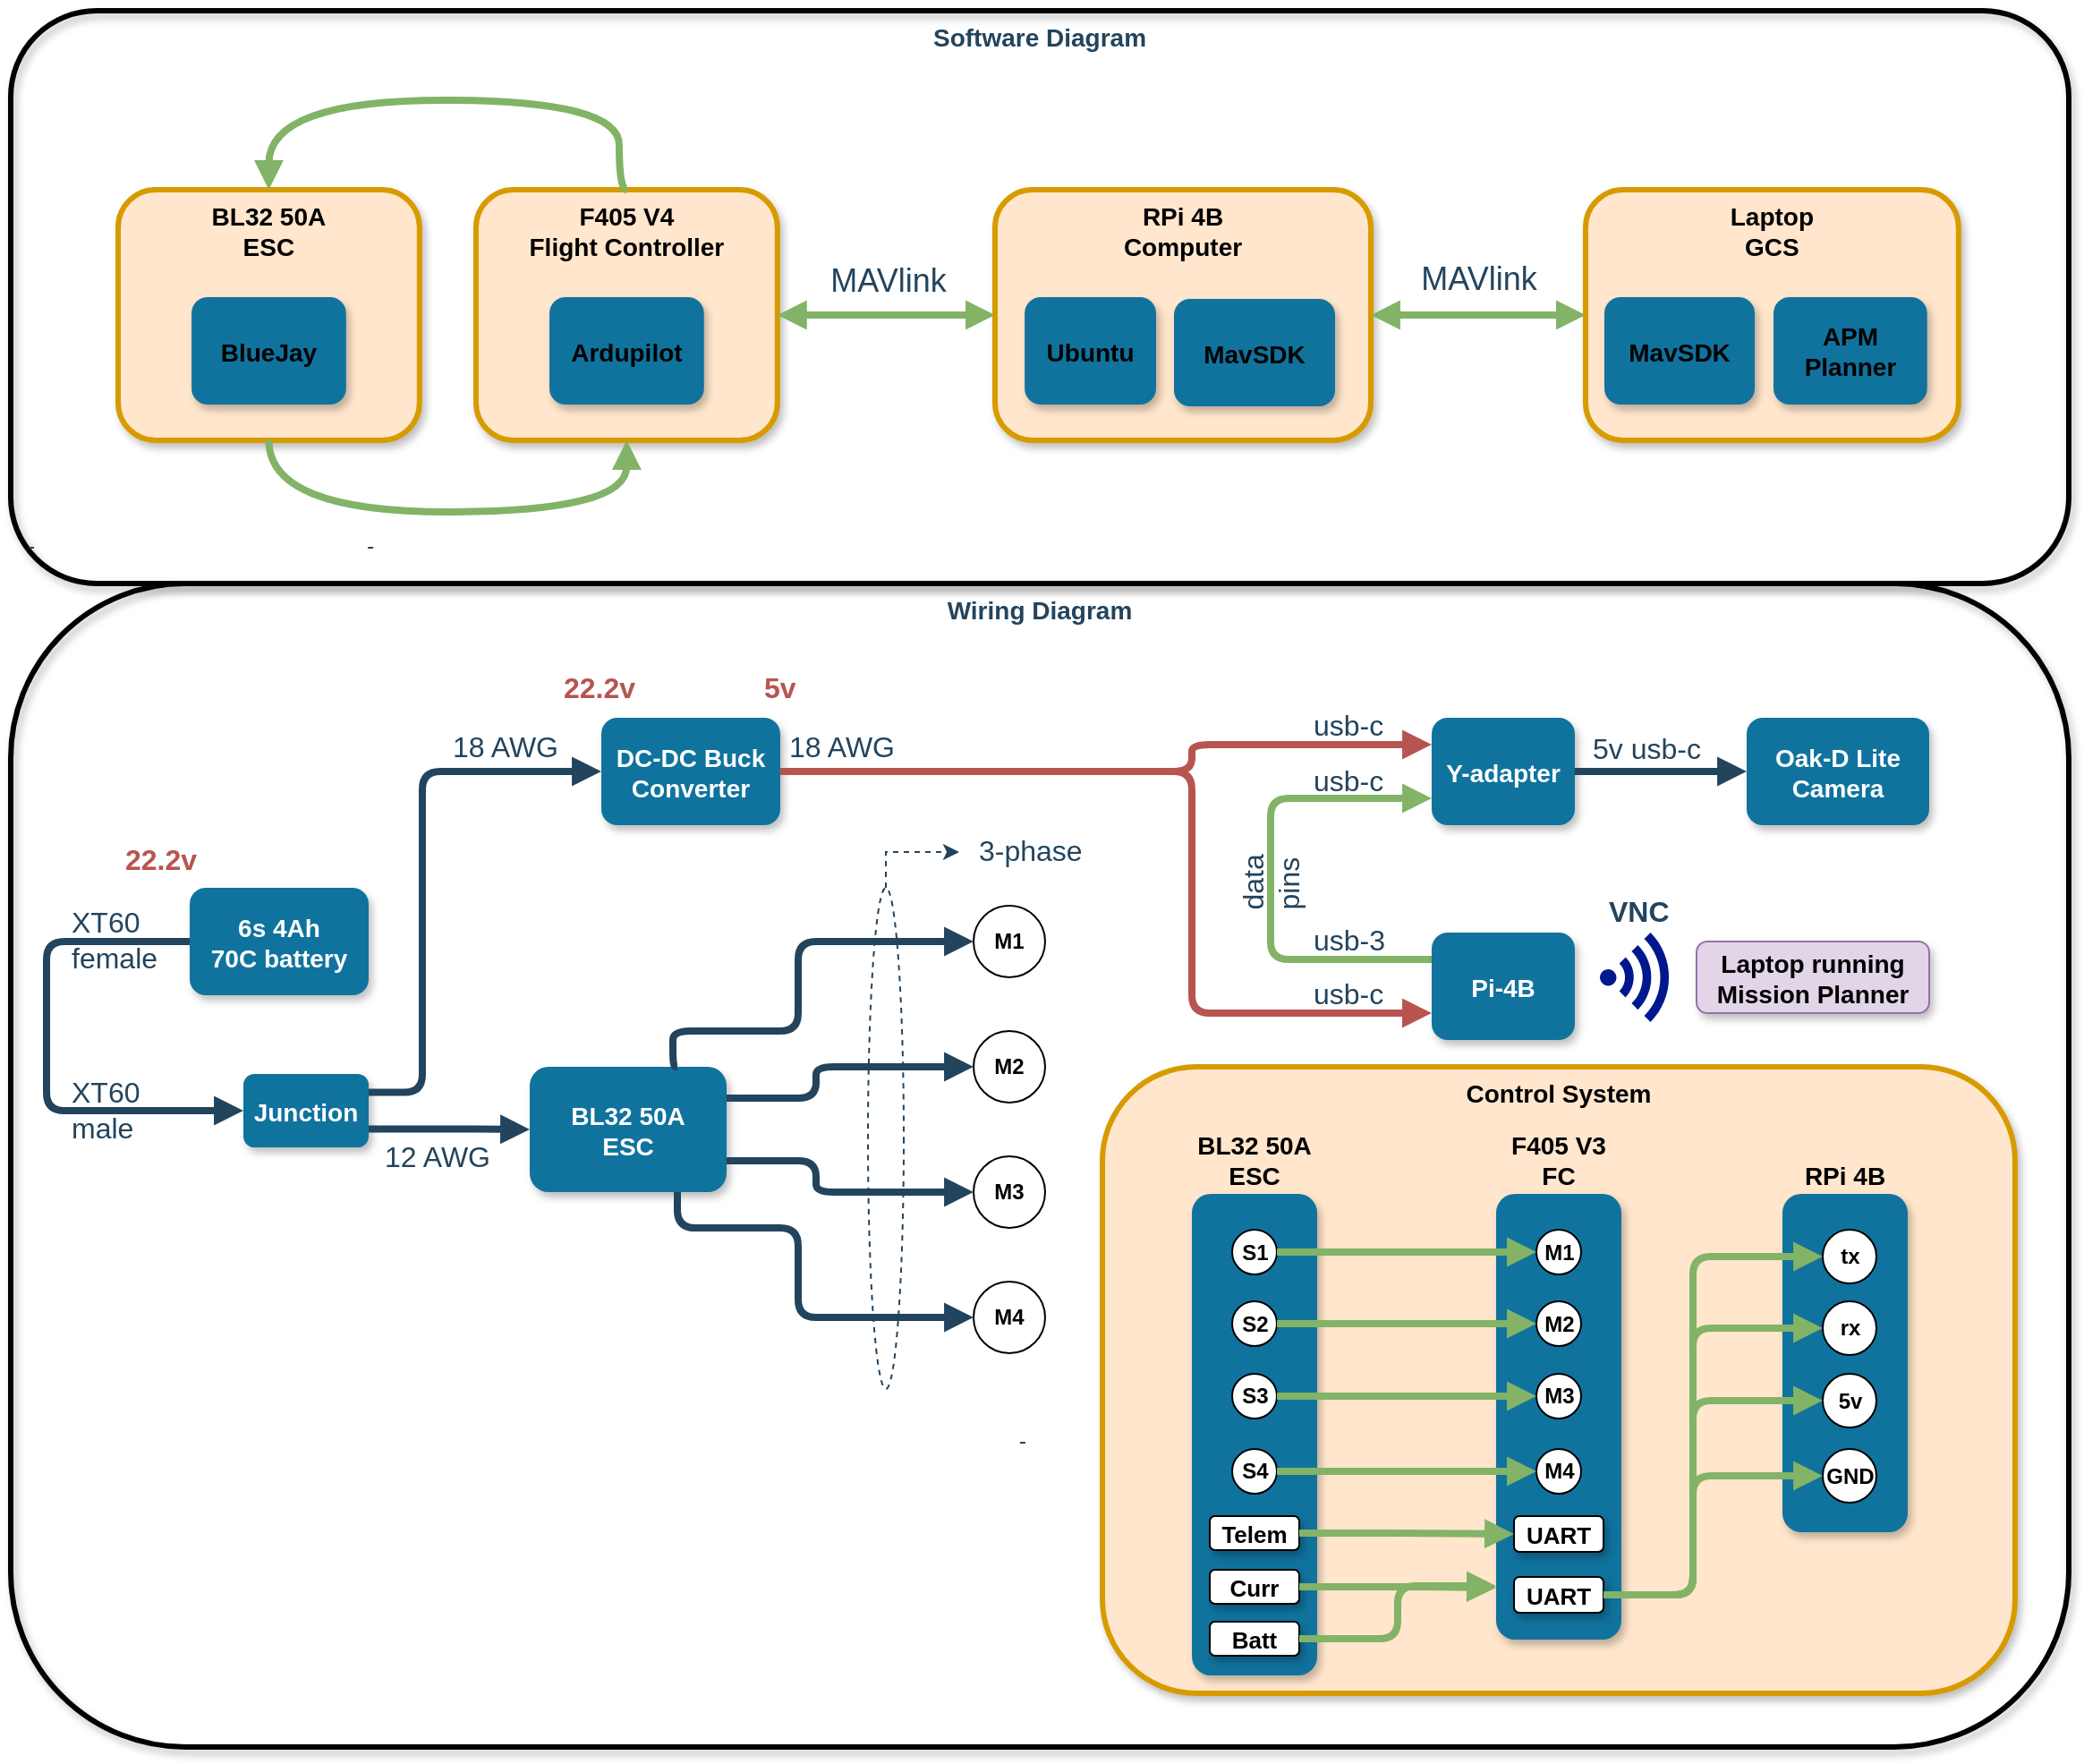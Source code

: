 <mxfile>
    <diagram name="Page-1" id="97916047-d0de-89f5-080d-49f4d83e522f">
        <mxGraphModel dx="1927" dy="2004.5" grid="1" gridSize="10" guides="1" tooltips="1" connect="1" arrows="1" fold="1" page="1" pageScale="1.5" pageWidth="1169" pageHeight="827" background="none" math="0" shadow="0">
            <root>
                <mxCell id="0"/>
                <mxCell id="1" parent="0"/>
                <mxCell id="9Nch-Mfv7iRZc4vsGo1m-54" value="Wiring Diagram" style="rounded=1;fillColor=none;strokeColor=default;shadow=1;gradientColor=none;fontStyle=1;fontColor=#23445D;fontSize=14;strokeWidth=3;verticalAlign=top;" parent="1" vertex="1">
                    <mxGeometry x="90" y="170" width="1150" height="650" as="geometry"/>
                </mxCell>
                <mxCell id="80" value="" style="group" parent="1" vertex="1" connectable="0">
                    <mxGeometry x="700" y="440" width="510" height="350" as="geometry"/>
                </mxCell>
                <mxCell id="FAe4sGT7Xk_M7wpkX6ti-58" value="Control System" style="rounded=1;fillColor=#ffe6cc;strokeColor=#d79b00;shadow=1;fontStyle=1;fontSize=14;strokeWidth=3;verticalAlign=top;" parent="80" vertex="1">
                    <mxGeometry width="510" height="350" as="geometry"/>
                </mxCell>
                <mxCell id="FAe4sGT7Xk_M7wpkX6ti-77" value="F405 V3&#10;FC" style="rounded=1;fillColor=#10739E;strokeColor=none;shadow=1;gradientColor=none;fontStyle=1;fontColor=#000000;fontSize=14;verticalAlign=bottom;labelPosition=center;verticalLabelPosition=top;align=center;" parent="80" vertex="1">
                    <mxGeometry x="220" y="71" width="70" height="249" as="geometry"/>
                </mxCell>
                <mxCell id="FAe4sGT7Xk_M7wpkX6ti-78" value="&lt;b&gt;M1&lt;/b&gt;" style="ellipse;whiteSpace=wrap;html=1;aspect=fixed;" parent="80" vertex="1">
                    <mxGeometry x="242.5" y="91" width="25" height="25" as="geometry"/>
                </mxCell>
                <mxCell id="FAe4sGT7Xk_M7wpkX6ti-79" value="&lt;b&gt;M2&lt;/b&gt;" style="ellipse;whiteSpace=wrap;html=1;aspect=fixed;" parent="80" vertex="1">
                    <mxGeometry x="242.5" y="131" width="25" height="25" as="geometry"/>
                </mxCell>
                <mxCell id="FAe4sGT7Xk_M7wpkX6ti-80" value="&lt;b&gt;M3&lt;/b&gt;" style="ellipse;whiteSpace=wrap;html=1;aspect=fixed;" parent="80" vertex="1">
                    <mxGeometry x="242.5" y="171.5" width="25" height="25" as="geometry"/>
                </mxCell>
                <mxCell id="FAe4sGT7Xk_M7wpkX6ti-81" value="&lt;b&gt;M4&lt;/b&gt;" style="ellipse;whiteSpace=wrap;html=1;aspect=fixed;" parent="80" vertex="1">
                    <mxGeometry x="242.5" y="213.5" width="25" height="25" as="geometry"/>
                </mxCell>
                <mxCell id="FAe4sGT7Xk_M7wpkX6ti-82" value="UART" style="rounded=1;shadow=1;fontStyle=1;fontSize=13;horizontal=1;" parent="80" vertex="1">
                    <mxGeometry x="230" y="251" width="50" height="20" as="geometry"/>
                </mxCell>
                <mxCell id="FAe4sGT7Xk_M7wpkX6ti-83" value="BL32 50A&#10;ESC" style="rounded=1;fillColor=#10739E;strokeColor=none;shadow=1;gradientColor=none;fontStyle=1;fontColor=#000000;fontSize=14;verticalAlign=bottom;labelPosition=center;verticalLabelPosition=top;align=center;" parent="80" vertex="1">
                    <mxGeometry x="50" y="71" width="70" height="269" as="geometry"/>
                </mxCell>
                <mxCell id="FAe4sGT7Xk_M7wpkX6ti-84" value="&lt;b&gt;S1&lt;/b&gt;" style="ellipse;whiteSpace=wrap;html=1;aspect=fixed;" parent="80" vertex="1">
                    <mxGeometry x="72.5" y="91" width="25" height="25" as="geometry"/>
                </mxCell>
                <mxCell id="FAe4sGT7Xk_M7wpkX6ti-85" value="&lt;b&gt;S2&lt;/b&gt;" style="ellipse;whiteSpace=wrap;html=1;aspect=fixed;" parent="80" vertex="1">
                    <mxGeometry x="72.5" y="131" width="25" height="25" as="geometry"/>
                </mxCell>
                <mxCell id="FAe4sGT7Xk_M7wpkX6ti-86" value="&lt;b&gt;S3&lt;/b&gt;" style="ellipse;whiteSpace=wrap;html=1;aspect=fixed;" parent="80" vertex="1">
                    <mxGeometry x="72.5" y="171.5" width="25" height="25" as="geometry"/>
                </mxCell>
                <mxCell id="FAe4sGT7Xk_M7wpkX6ti-87" value="&lt;b&gt;S4&lt;/b&gt;" style="ellipse;whiteSpace=wrap;html=1;aspect=fixed;" parent="80" vertex="1">
                    <mxGeometry x="72.5" y="213.5" width="25" height="25" as="geometry"/>
                </mxCell>
                <mxCell id="FAe4sGT7Xk_M7wpkX6ti-88" value="Telem" style="rounded=1;shadow=1;fontStyle=1;fontSize=13;horizontal=1;" parent="80" vertex="1">
                    <mxGeometry x="60" y="251" width="50" height="19" as="geometry"/>
                </mxCell>
                <mxCell id="FAe4sGT7Xk_M7wpkX6ti-73" value="" style="edgeStyle=elbowEdgeStyle;strokeWidth=4;endArrow=block;endFill=1;fontStyle=1;strokeColor=#82b366;entryX=0;entryY=0.5;entryDx=0;entryDy=0;fillColor=#d5e8d4;exitX=1;exitY=0.5;exitDx=0;exitDy=0;" parent="80" source="FAe4sGT7Xk_M7wpkX6ti-84" target="FAe4sGT7Xk_M7wpkX6ti-78" edge="1">
                    <mxGeometry x="-688" y="-624.5" width="100" height="100" as="geometry">
                        <mxPoint x="10" y="104" as="sourcePoint"/>
                        <mxPoint x="260" y="106" as="targetPoint"/>
                        <Array as="points">
                            <mxPoint x="120" y="91"/>
                        </Array>
                    </mxGeometry>
                </mxCell>
                <mxCell id="FAe4sGT7Xk_M7wpkX6ti-74" value="" style="edgeStyle=elbowEdgeStyle;strokeWidth=4;endArrow=block;endFill=1;fontStyle=1;strokeColor=#82b366;entryX=0;entryY=0.5;entryDx=0;entryDy=0;fillColor=#d5e8d4;exitX=1;exitY=0.5;exitDx=0;exitDy=0;" parent="80" source="FAe4sGT7Xk_M7wpkX6ti-86" target="FAe4sGT7Xk_M7wpkX6ti-80" edge="1">
                    <mxGeometry x="-688" y="-624.5" width="100" height="100" as="geometry">
                        <mxPoint x="10" y="184" as="sourcePoint"/>
                        <mxPoint x="260" y="201" as="targetPoint"/>
                        <Array as="points">
                            <mxPoint x="120" y="186"/>
                        </Array>
                    </mxGeometry>
                </mxCell>
                <mxCell id="FAe4sGT7Xk_M7wpkX6ti-75" value="" style="edgeStyle=elbowEdgeStyle;strokeWidth=4;endArrow=block;endFill=1;fontStyle=1;strokeColor=#82b366;entryX=0;entryY=0.5;entryDx=0;entryDy=0;fillColor=#d5e8d4;exitX=1;exitY=0.5;exitDx=0;exitDy=0;" parent="80" source="FAe4sGT7Xk_M7wpkX6ti-87" target="FAe4sGT7Xk_M7wpkX6ti-81" edge="1">
                    <mxGeometry x="-688" y="-624.5" width="100" height="100" as="geometry">
                        <mxPoint x="10" y="226" as="sourcePoint"/>
                        <mxPoint x="260" y="251" as="targetPoint"/>
                        <Array as="points">
                            <mxPoint x="120" y="236"/>
                        </Array>
                    </mxGeometry>
                </mxCell>
                <mxCell id="FAe4sGT7Xk_M7wpkX6ti-76" value="" style="edgeStyle=elbowEdgeStyle;strokeWidth=4;endArrow=block;endFill=1;fontStyle=1;strokeColor=#82b366;entryX=0;entryY=0.5;entryDx=0;entryDy=0;fillColor=#d5e8d4;exitX=1;exitY=0.5;exitDx=0;exitDy=0;" parent="80" source="FAe4sGT7Xk_M7wpkX6ti-85" target="FAe4sGT7Xk_M7wpkX6ti-79" edge="1">
                    <mxGeometry x="-688" y="-624.5" width="100" height="100" as="geometry">
                        <mxPoint x="10" y="144" as="sourcePoint"/>
                        <mxPoint x="260" y="151" as="targetPoint"/>
                        <Array as="points"/>
                    </mxGeometry>
                </mxCell>
                <mxCell id="FAe4sGT7Xk_M7wpkX6ti-89" value="RPi 4B" style="rounded=1;fillColor=#10739E;strokeColor=none;shadow=1;gradientColor=none;fontStyle=1;fontColor=#000000;fontSize=14;verticalAlign=bottom;labelPosition=center;verticalLabelPosition=top;align=center;" parent="80" vertex="1">
                    <mxGeometry x="380" y="71" width="70" height="189" as="geometry"/>
                </mxCell>
                <mxCell id="FAe4sGT7Xk_M7wpkX6ti-90" value="&lt;b&gt;tx&lt;/b&gt;" style="ellipse;whiteSpace=wrap;html=1;aspect=fixed;" parent="80" vertex="1">
                    <mxGeometry x="402.5" y="91" width="30" height="30" as="geometry"/>
                </mxCell>
                <mxCell id="FAe4sGT7Xk_M7wpkX6ti-91" value="&lt;b&gt;rx&lt;/b&gt;" style="ellipse;whiteSpace=wrap;html=1;aspect=fixed;" parent="80" vertex="1">
                    <mxGeometry x="402.5" y="131" width="30" height="30" as="geometry"/>
                </mxCell>
                <mxCell id="FAe4sGT7Xk_M7wpkX6ti-92" value="&lt;b&gt;5v&lt;/b&gt;" style="ellipse;whiteSpace=wrap;html=1;aspect=fixed;" parent="80" vertex="1">
                    <mxGeometry x="402.5" y="171.5" width="30" height="30" as="geometry"/>
                </mxCell>
                <mxCell id="FAe4sGT7Xk_M7wpkX6ti-93" value="&lt;b&gt;GND&lt;/b&gt;" style="ellipse;whiteSpace=wrap;html=1;aspect=fixed;" parent="80" vertex="1">
                    <mxGeometry x="402.5" y="213.5" width="30" height="30" as="geometry"/>
                </mxCell>
                <mxCell id="FAe4sGT7Xk_M7wpkX6ti-95" value="" style="edgeStyle=elbowEdgeStyle;strokeWidth=4;endArrow=block;endFill=1;fontStyle=1;strokeColor=#82b366;entryX=0;entryY=0.5;entryDx=0;entryDy=0;fillColor=#d5e8d4;exitX=1;exitY=0.5;exitDx=0;exitDy=0;" parent="80" source="FAe4sGT7Xk_M7wpkX6ti-88" target="FAe4sGT7Xk_M7wpkX6ti-82" edge="1">
                    <mxGeometry x="-688" y="-624.5" width="100" height="100" as="geometry">
                        <mxPoint x="108" y="236" as="sourcePoint"/>
                        <mxPoint x="253" y="236" as="targetPoint"/>
                        <Array as="points">
                            <mxPoint x="170" y="270"/>
                        </Array>
                    </mxGeometry>
                </mxCell>
                <mxCell id="FAe4sGT7Xk_M7wpkX6ti-96" value="UART" style="rounded=1;shadow=1;fontStyle=1;fontSize=13;horizontal=1;" parent="80" vertex="1">
                    <mxGeometry x="230" y="285" width="50" height="20" as="geometry"/>
                </mxCell>
                <mxCell id="FAe4sGT7Xk_M7wpkX6ti-99" value="" style="edgeStyle=elbowEdgeStyle;strokeWidth=4;endArrow=block;endFill=1;fontStyle=1;strokeColor=#82b366;entryX=0;entryY=0.5;entryDx=0;entryDy=0;fillColor=#d5e8d4;exitX=1;exitY=0.5;exitDx=0;exitDy=0;" parent="80" source="FAe4sGT7Xk_M7wpkX6ti-96" target="FAe4sGT7Xk_M7wpkX6ti-90" edge="1">
                    <mxGeometry x="-688" y="-624.5" width="100" height="100" as="geometry">
                        <mxPoint x="120" y="271" as="sourcePoint"/>
                        <mxPoint x="240" y="271" as="targetPoint"/>
                        <Array as="points">
                            <mxPoint x="330" y="200"/>
                        </Array>
                    </mxGeometry>
                </mxCell>
                <mxCell id="FAe4sGT7Xk_M7wpkX6ti-100" value="" style="edgeStyle=elbowEdgeStyle;strokeWidth=4;endArrow=block;endFill=1;fontStyle=1;strokeColor=#82b366;entryX=0;entryY=0.5;entryDx=0;entryDy=0;fillColor=#d5e8d4;exitX=1;exitY=0.5;exitDx=0;exitDy=0;" parent="80" source="FAe4sGT7Xk_M7wpkX6ti-96" target="FAe4sGT7Xk_M7wpkX6ti-91" edge="1">
                    <mxGeometry x="-688" y="-624.5" width="100" height="100" as="geometry">
                        <mxPoint x="280" y="300" as="sourcePoint"/>
                        <mxPoint x="413" y="116" as="targetPoint"/>
                        <Array as="points">
                            <mxPoint x="330" y="220"/>
                        </Array>
                    </mxGeometry>
                </mxCell>
                <mxCell id="FAe4sGT7Xk_M7wpkX6ti-101" value="" style="edgeStyle=elbowEdgeStyle;strokeWidth=4;endArrow=block;endFill=1;fontStyle=1;strokeColor=#82b366;entryX=0;entryY=0.5;entryDx=0;entryDy=0;fillColor=#d5e8d4;exitX=1;exitY=0.5;exitDx=0;exitDy=0;" parent="80" source="FAe4sGT7Xk_M7wpkX6ti-96" target="FAe4sGT7Xk_M7wpkX6ti-92" edge="1">
                    <mxGeometry x="-688" y="-624.5" width="100" height="100" as="geometry">
                        <mxPoint x="295" y="305" as="sourcePoint"/>
                        <mxPoint x="413" y="156" as="targetPoint"/>
                        <Array as="points">
                            <mxPoint x="330" y="250"/>
                        </Array>
                    </mxGeometry>
                </mxCell>
                <mxCell id="FAe4sGT7Xk_M7wpkX6ti-102" value="" style="edgeStyle=elbowEdgeStyle;strokeWidth=4;endArrow=block;endFill=1;fontStyle=1;strokeColor=#82b366;entryX=0;entryY=0.5;entryDx=0;entryDy=0;fillColor=#d5e8d4;exitX=1;exitY=0.5;exitDx=0;exitDy=0;" parent="80" source="FAe4sGT7Xk_M7wpkX6ti-96" target="FAe4sGT7Xk_M7wpkX6ti-93" edge="1">
                    <mxGeometry x="-688" y="-624.5" width="100" height="100" as="geometry">
                        <mxPoint x="295" y="305" as="sourcePoint"/>
                        <mxPoint x="413" y="197" as="targetPoint"/>
                        <Array as="points">
                            <mxPoint x="330" y="260"/>
                        </Array>
                    </mxGeometry>
                </mxCell>
                <mxCell id="86" value="Curr" style="rounded=1;shadow=1;fontStyle=1;fontSize=13;horizontal=1;" parent="80" vertex="1">
                    <mxGeometry x="60" y="281" width="50" height="19" as="geometry"/>
                </mxCell>
                <mxCell id="87" value="Batt" style="rounded=1;shadow=1;fontStyle=1;fontSize=13;horizontal=1;" parent="80" vertex="1">
                    <mxGeometry x="60" y="310" width="50" height="19" as="geometry"/>
                </mxCell>
                <mxCell id="88" value="" style="edgeStyle=elbowEdgeStyle;strokeWidth=4;endArrow=block;endFill=1;fontStyle=1;strokeColor=#82b366;fillColor=#d5e8d4;exitX=1;exitY=0.5;exitDx=0;exitDy=0;" parent="80" source="86" edge="1">
                    <mxGeometry x="-1378" y="-1054.5" width="100" height="100" as="geometry">
                        <mxPoint x="120" y="270.5" as="sourcePoint"/>
                        <mxPoint x="220" y="291" as="targetPoint"/>
                        <Array as="points">
                            <mxPoint x="180" y="280"/>
                        </Array>
                    </mxGeometry>
                </mxCell>
                <mxCell id="89" value="" style="edgeStyle=elbowEdgeStyle;strokeWidth=4;endArrow=block;endFill=1;fontStyle=1;strokeColor=#82b366;fillColor=#d5e8d4;exitX=1;exitY=0.5;exitDx=0;exitDy=0;" parent="80" source="87" edge="1">
                    <mxGeometry x="-2068" y="-1484.5" width="100" height="100" as="geometry">
                        <mxPoint x="120" y="300.5" as="sourcePoint"/>
                        <mxPoint x="220" y="290" as="targetPoint"/>
                        <Array as="points"/>
                    </mxGeometry>
                </mxCell>
                <mxCell id="0hPKIBFiTmCVOufTVkQz-49" value="&lt;font style=&quot;font-size: 16px;&quot;&gt;XT60&lt;br&gt;female&lt;br&gt;&lt;/font&gt;" style="edgeLabel;html=1;align=left;verticalAlign=middle;resizable=0;points=[];labelBackgroundColor=none;fontColor=#23445D;" parent="1" vertex="1" connectable="0">
                    <mxGeometry x="99.995" y="305.003" as="geometry">
                        <mxPoint x="22" y="64" as="offset"/>
                    </mxGeometry>
                </mxCell>
                <mxCell id="0hPKIBFiTmCVOufTVkQz-33" value="&lt;span style=&quot;font-size: 16px;&quot;&gt;usb-c&lt;/span&gt;" style="edgeLabel;html=1;align=left;verticalAlign=middle;resizable=0;points=[];labelBackgroundColor=none;fontColor=#23445D;" parent="1" vertex="1" connectable="0">
                    <mxGeometry x="793.995" y="216.003" as="geometry">
                        <mxPoint x="22" y="64" as="offset"/>
                    </mxGeometry>
                </mxCell>
                <mxCell id="Tr897aCAvD2A82pSiaK6-78" value="&lt;span style=&quot;font-size: 16px;&quot;&gt;usb-c&lt;/span&gt;" style="edgeLabel;html=1;align=left;verticalAlign=middle;resizable=0;points=[];labelBackgroundColor=none;fontColor=#23445D;" parent="1" vertex="1" connectable="0">
                    <mxGeometry x="793.995" y="185.003" as="geometry">
                        <mxPoint x="22" y="64" as="offset"/>
                    </mxGeometry>
                </mxCell>
                <mxCell id="Tr897aCAvD2A82pSiaK6-79" value="&lt;span style=&quot;font-size: 16px;&quot;&gt;usb-3&lt;/span&gt;" style="edgeLabel;html=1;align=left;verticalAlign=middle;resizable=0;points=[];labelBackgroundColor=none;fontColor=#23445D;" parent="1" vertex="1" connectable="0">
                    <mxGeometry x="793.995" y="305.003" as="geometry">
                        <mxPoint x="22" y="64" as="offset"/>
                    </mxGeometry>
                </mxCell>
                <mxCell id="0hPKIBFiTmCVOufTVkQz-32" value="&lt;font style=&quot;font-size: 16px;&quot;&gt;22.2v&lt;/font&gt;" style="edgeLabel;html=1;align=left;verticalAlign=middle;resizable=0;points=[];labelBackgroundColor=none;fontColor=#B85450;fontStyle=1" parent="1" vertex="1" connectable="0">
                    <mxGeometry x="129.995" y="260.003" as="geometry">
                        <mxPoint x="22" y="64" as="offset"/>
                    </mxGeometry>
                </mxCell>
                <mxCell id="Tr897aCAvD2A82pSiaK6-81" value="&lt;font style=&quot;font-size: 16px;&quot;&gt;data&lt;br&gt;pins&lt;br&gt;&lt;/font&gt;" style="edgeLabel;html=1;align=left;verticalAlign=middle;resizable=0;points=[];horizontal=0;labelBackgroundColor=none;fontColor=#23445D;" parent="1" vertex="1" connectable="0">
                    <mxGeometry x="771.995" y="418.003" as="geometry">
                        <mxPoint x="22" y="64" as="offset"/>
                    </mxGeometry>
                </mxCell>
                <mxCell id="Tr897aCAvD2A82pSiaK6-80" value="&lt;span style=&quot;font-size: 16px;&quot;&gt;usb-c&lt;/span&gt;" style="edgeLabel;html=1;align=left;verticalAlign=middle;resizable=0;points=[];labelBackgroundColor=none;fontColor=#23445D;" parent="1" vertex="1" connectable="0">
                    <mxGeometry x="793.995" y="335.003" as="geometry">
                        <mxPoint x="22" y="64" as="offset"/>
                    </mxGeometry>
                </mxCell>
                <mxCell id="2" value="Junction" style="rounded=1;fillColor=#10739E;strokeColor=none;shadow=1;gradientColor=none;fontStyle=1;fontColor=#FFFFFF;fontSize=14;" parent="1" vertex="1">
                    <mxGeometry x="220" y="444" width="70" height="41" as="geometry"/>
                </mxCell>
                <mxCell id="4" value="DC-DC Buck&#10;Converter" style="rounded=1;fillColor=#10739E;strokeColor=none;shadow=1;gradientColor=none;fontStyle=1;fontColor=#FFFFFF;fontSize=14;" parent="1" vertex="1">
                    <mxGeometry x="420" y="245" width="100" height="60" as="geometry"/>
                </mxCell>
                <mxCell id="29" value="" style="edgeStyle=elbowEdgeStyle;strokeWidth=4;endArrow=block;endFill=1;fontStyle=1;strokeColor=#23445D;exitX=1;exitY=0.75;exitDx=0;exitDy=0;entryX=0;entryY=0.5;entryDx=0;entryDy=0;" parent="1" source="2" target="48" edge="1">
                    <mxGeometry x="22" y="125.5" width="100" height="100" as="geometry">
                        <mxPoint x="72" y="225.5" as="sourcePoint"/>
                        <mxPoint x="172" y="125.5" as="targetPoint"/>
                        <Array as="points">
                            <mxPoint x="340" y="500"/>
                        </Array>
                    </mxGeometry>
                </mxCell>
                <mxCell id="Tr897aCAvD2A82pSiaK6-56" value="" style="edgeStyle=elbowEdgeStyle;strokeWidth=4;endArrow=block;endFill=1;fontStyle=1;strokeColor=#23445D;entryX=0;entryY=0.5;entryDx=0;entryDy=0;exitX=1;exitY=0.25;exitDx=0;exitDy=0;" parent="1" source="2" target="4" edge="1">
                    <mxGeometry x="22" y="125.5" width="100" height="100" as="geometry">
                        <mxPoint x="290" y="450" as="sourcePoint"/>
                        <mxPoint x="410" y="365" as="targetPoint"/>
                        <Array as="points">
                            <mxPoint x="320" y="420"/>
                        </Array>
                    </mxGeometry>
                </mxCell>
                <mxCell id="Tr897aCAvD2A82pSiaK6-59" value="" style="edgeStyle=elbowEdgeStyle;strokeWidth=4;endArrow=block;endFill=1;fontStyle=1;strokeColor=#b85450;fillColor=#f8cecc;entryX=0;entryY=0.25;entryDx=0;entryDy=0;exitX=1;exitY=0.5;exitDx=0;exitDy=0;" parent="1" source="4" target="69" edge="1">
                    <mxGeometry x="22" y="95.5" width="100" height="100" as="geometry">
                        <mxPoint x="674.0" y="580" as="sourcePoint"/>
                        <mxPoint x="884.0" y="260" as="targetPoint"/>
                        <Array as="points">
                            <mxPoint x="750" y="260"/>
                        </Array>
                    </mxGeometry>
                </mxCell>
                <mxCell id="Tr897aCAvD2A82pSiaK6-62" value="" style="edgeStyle=elbowEdgeStyle;strokeWidth=4;endArrow=block;endFill=1;fontStyle=1;strokeColor=#b85450;exitX=1;exitY=0.5;exitDx=0;exitDy=0;fillColor=#f8cecc;entryX=0;entryY=0.75;entryDx=0;entryDy=0;" parent="1" source="4" target="65" edge="1">
                    <mxGeometry x="22" y="95.5" width="100" height="100" as="geometry">
                        <mxPoint x="674.0" y="580" as="sourcePoint"/>
                        <mxPoint x="884" y="420" as="targetPoint"/>
                        <Array as="points">
                            <mxPoint x="750" y="340"/>
                        </Array>
                    </mxGeometry>
                </mxCell>
                <mxCell id="Tr897aCAvD2A82pSiaK6-77" value="" style="edgeStyle=elbowEdgeStyle;strokeWidth=4;endArrow=none;endFill=0;fontStyle=1;strokeColor=#82b366;fillColor=#d5e8d4;entryX=0;entryY=0.25;entryDx=0;entryDy=0;exitX=0;exitY=0.75;exitDx=0;exitDy=0;elbow=vertical;startArrow=block;startFill=1;" parent="1" source="69" target="65" edge="1">
                    <mxGeometry x="2" y="-149.5" width="100" height="100" as="geometry">
                        <mxPoint x="884.0" y="290" as="sourcePoint"/>
                        <mxPoint x="884.0" y="380" as="targetPoint"/>
                        <Array as="points">
                            <mxPoint x="794" y="365"/>
                        </Array>
                    </mxGeometry>
                </mxCell>
                <mxCell id="0hPKIBFiTmCVOufTVkQz-47" value="6s 4Ah&#10;70C battery" style="rounded=1;fillColor=#10739E;strokeColor=none;shadow=1;gradientColor=none;fontStyle=1;fontColor=#FFFFFF;fontSize=14;" parent="1" vertex="1">
                    <mxGeometry x="190" y="340" width="100" height="60" as="geometry"/>
                </mxCell>
                <mxCell id="0hPKIBFiTmCVOufTVkQz-48" value="" style="edgeStyle=elbowEdgeStyle;strokeWidth=4;endArrow=block;endFill=1;fontStyle=1;strokeColor=#23445D;exitX=0;exitY=0.5;exitDx=0;exitDy=0;entryX=0;entryY=0.5;entryDx=0;entryDy=0;" parent="1" source="0hPKIBFiTmCVOufTVkQz-47" target="2" edge="1">
                    <mxGeometry x="22" y="125.5" width="100" height="100" as="geometry">
                        <mxPoint x="300" y="470" as="sourcePoint"/>
                        <mxPoint x="440" y="393" as="targetPoint"/>
                        <Array as="points">
                            <mxPoint x="110" y="420"/>
                        </Array>
                    </mxGeometry>
                </mxCell>
                <mxCell id="31" value="&lt;font style=&quot;font-size: 16px;&quot;&gt;XT60&lt;br&gt;male&lt;br&gt;&lt;/font&gt;" style="edgeLabel;html=1;align=left;verticalAlign=middle;resizable=0;points=[];labelBackgroundColor=none;fontColor=#23445D;" parent="1" vertex="1" connectable="0">
                    <mxGeometry x="99.995" y="400.003" as="geometry">
                        <mxPoint x="22" y="64" as="offset"/>
                    </mxGeometry>
                </mxCell>
                <mxCell id="46" value="&lt;font style=&quot;font-size: 16px;&quot;&gt;&lt;br&gt;&lt;/font&gt;" style="edgeLabel;html=1;align=left;verticalAlign=middle;resizable=0;points=[];labelBackgroundColor=none;fontColor=#23445D;" parent="1" vertex="1" connectable="0">
                    <mxGeometry x="299.995" y="264.003" as="geometry">
                        <mxPoint x="22" y="64" as="offset"/>
                    </mxGeometry>
                </mxCell>
                <mxCell id="47" value="&lt;font style=&quot;font-size: 16px;&quot;&gt;12 AWG&lt;br&gt;&lt;/font&gt;" style="edgeLabel;html=1;align=left;verticalAlign=middle;resizable=0;points=[];labelBackgroundColor=none;fontColor=#23445D;" parent="1" vertex="1" connectable="0">
                    <mxGeometry x="274.995" y="426.003" as="geometry">
                        <mxPoint x="22" y="64" as="offset"/>
                    </mxGeometry>
                </mxCell>
                <mxCell id="48" value="BL32 50A&#10;ESC" style="rounded=1;fillColor=#10739E;strokeColor=none;shadow=1;gradientColor=none;fontStyle=1;fontColor=#FFFFFF;fontSize=14;" parent="1" vertex="1">
                    <mxGeometry x="380" y="440" width="110" height="70" as="geometry"/>
                </mxCell>
                <mxCell id="49" value="&lt;font style=&quot;font-size: 16px;&quot;&gt;18 AWG&lt;/font&gt;" style="edgeLabel;html=1;align=left;verticalAlign=middle;resizable=0;points=[];labelBackgroundColor=none;fontColor=#23445D;" parent="1" vertex="1" connectable="0">
                    <mxGeometry x="500.995" y="197.003" as="geometry">
                        <mxPoint x="22" y="64" as="offset"/>
                    </mxGeometry>
                </mxCell>
                <mxCell id="50" value="&lt;b&gt;M1&lt;/b&gt;" style="ellipse;whiteSpace=wrap;html=1;aspect=fixed;" parent="1" vertex="1">
                    <mxGeometry x="628" y="350" width="40" height="40" as="geometry"/>
                </mxCell>
                <mxCell id="51" value="&lt;b&gt;M2&lt;/b&gt;" style="ellipse;whiteSpace=wrap;html=1;aspect=fixed;" parent="1" vertex="1">
                    <mxGeometry x="628" y="420" width="40" height="40" as="geometry"/>
                </mxCell>
                <mxCell id="52" value="&lt;b&gt;M4&lt;/b&gt;" style="ellipse;whiteSpace=wrap;html=1;aspect=fixed;" parent="1" vertex="1">
                    <mxGeometry x="628" y="560" width="40" height="40" as="geometry"/>
                </mxCell>
                <mxCell id="53" value="" style="edgeStyle=orthogonalEdgeStyle;strokeWidth=4;endArrow=block;endFill=1;fontStyle=1;strokeColor=#23445D;entryX=0;entryY=0.5;entryDx=0;entryDy=0;elbow=vertical;exitX=0.75;exitY=0;exitDx=0;exitDy=0;" parent="1" source="48" target="50" edge="1">
                    <mxGeometry x="-8" y="235.5" width="100" height="100" as="geometry">
                        <mxPoint x="499" y="440" as="sourcePoint"/>
                        <mxPoint x="619" y="486" as="targetPoint"/>
                        <Array as="points">
                            <mxPoint x="460" y="440"/>
                            <mxPoint x="460" y="420"/>
                            <mxPoint x="530" y="420"/>
                            <mxPoint x="530" y="370"/>
                        </Array>
                    </mxGeometry>
                </mxCell>
                <mxCell id="54" value="" style="edgeStyle=elbowEdgeStyle;strokeWidth=4;endArrow=block;endFill=1;fontStyle=1;strokeColor=#23445D;exitX=1;exitY=0.25;exitDx=0;exitDy=0;entryX=0;entryY=0.5;entryDx=0;entryDy=0;" parent="1" source="48" target="51" edge="1">
                    <mxGeometry x="-8" y="235.5" width="100" height="100" as="geometry">
                        <mxPoint x="539" y="457.5" as="sourcePoint"/>
                        <mxPoint x="659" y="520" as="targetPoint"/>
                        <Array as="points">
                            <mxPoint x="540" y="480"/>
                        </Array>
                    </mxGeometry>
                </mxCell>
                <mxCell id="55" value="" style="edgeStyle=elbowEdgeStyle;strokeWidth=4;endArrow=block;endFill=1;fontStyle=1;strokeColor=#23445D;exitX=1;exitY=0.75;exitDx=0;exitDy=0;entryX=0;entryY=0.5;entryDx=0;entryDy=0;" parent="1" source="48" target="56" edge="1">
                    <mxGeometry x="-8" y="235.5" width="100" height="100" as="geometry">
                        <mxPoint x="539" y="492.5" as="sourcePoint"/>
                        <mxPoint x="759" y="450" as="targetPoint"/>
                        <Array as="points">
                            <mxPoint x="540" y="530"/>
                        </Array>
                    </mxGeometry>
                </mxCell>
                <mxCell id="56" value="&lt;b&gt;M3&lt;/b&gt;" style="ellipse;whiteSpace=wrap;html=1;aspect=fixed;" parent="1" vertex="1">
                    <mxGeometry x="628" y="490" width="40" height="40" as="geometry"/>
                </mxCell>
                <mxCell id="57" value="" style="edgeStyle=orthogonalEdgeStyle;strokeWidth=4;endArrow=block;endFill=1;fontStyle=1;strokeColor=#23445D;entryX=0;entryY=0.5;entryDx=0;entryDy=0;elbow=vertical;exitX=0.75;exitY=1;exitDx=0;exitDy=0;" parent="1" source="48" target="52" edge="1">
                    <mxGeometry x="-8" y="235.5" width="100" height="100" as="geometry">
                        <mxPoint x="499" y="510" as="sourcePoint"/>
                        <mxPoint x="747" y="390" as="targetPoint"/>
                        <Array as="points">
                            <mxPoint x="463" y="530"/>
                            <mxPoint x="530" y="530"/>
                            <mxPoint x="530" y="580"/>
                        </Array>
                    </mxGeometry>
                </mxCell>
                <mxCell id="58" style="edgeStyle=elbowEdgeStyle;rounded=0;orthogonalLoop=1;jettySize=auto;html=1;exitX=0.5;exitY=0;exitDx=0;exitDy=0;dashed=1;strokeColor=#23445D;fontColor=#23445D;" parent="1" source="59" edge="1">
                    <mxGeometry relative="1" as="geometry">
                        <mxPoint x="620" y="320" as="targetPoint"/>
                        <Array as="points">
                            <mxPoint x="579" y="330"/>
                        </Array>
                    </mxGeometry>
                </mxCell>
                <mxCell id="59" value="" style="ellipse;whiteSpace=wrap;html=1;strokeColor=#23445D;fillColor=none;dashed=1;fontColor=#23445D;" parent="1" vertex="1">
                    <mxGeometry x="569" y="340" width="20" height="280" as="geometry"/>
                </mxCell>
                <mxCell id="60" value="&lt;font style=&quot;font-size: 16px;&quot;&gt;3-phase&lt;/font&gt;" style="edgeLabel;html=1;align=left;verticalAlign=middle;resizable=0;points=[];labelBackgroundColor=none;fontColor=#23445D;" parent="1" vertex="1" connectable="0">
                    <mxGeometry x="606.995" y="255.003" as="geometry">
                        <mxPoint x="22" y="64" as="offset"/>
                    </mxGeometry>
                </mxCell>
                <mxCell id="61" value="&lt;font style=&quot;font-size: 16px;&quot;&gt;18 AWG&lt;br&gt;&lt;/font&gt;" style="edgeLabel;html=1;align=left;verticalAlign=middle;resizable=0;points=[];labelBackgroundColor=none;fontColor=#23445D;" parent="1" vertex="1" connectable="0">
                    <mxGeometry x="312.995" y="197.003" as="geometry">
                        <mxPoint x="22" y="64" as="offset"/>
                    </mxGeometry>
                </mxCell>
                <mxCell id="62" value="&lt;font style=&quot;font-size: 16px;&quot;&gt;5v&lt;/font&gt;" style="edgeLabel;html=1;align=left;verticalAlign=middle;resizable=0;points=[];labelBackgroundColor=none;fontColor=#B85450;fontStyle=1" parent="1" vertex="1" connectable="0">
                    <mxGeometry x="486.995" y="164.003" as="geometry">
                        <mxPoint x="22" y="64" as="offset"/>
                    </mxGeometry>
                </mxCell>
                <mxCell id="63" value="&lt;font style=&quot;font-size: 16px;&quot;&gt;22.2v&lt;/font&gt;" style="edgeLabel;html=1;align=left;verticalAlign=middle;resizable=0;points=[];labelBackgroundColor=none;fontColor=#B85450;fontStyle=1" parent="1" vertex="1" connectable="0">
                    <mxGeometry x="374.995" y="164.003" as="geometry">
                        <mxPoint x="22" y="64" as="offset"/>
                    </mxGeometry>
                </mxCell>
                <mxCell id="64" value="&lt;font style=&quot;font-size: 16px;&quot;&gt;5v usb-c&lt;/font&gt;" style="edgeLabel;html=1;align=left;verticalAlign=middle;resizable=0;points=[];labelBackgroundColor=none;fontColor=#23445D;" parent="1" vertex="1" connectable="0">
                    <mxGeometry x="949.995" y="198.003" as="geometry">
                        <mxPoint x="22" y="64" as="offset"/>
                    </mxGeometry>
                </mxCell>
                <mxCell id="65" value="Pi-4B" style="rounded=1;fillColor=#10739E;strokeColor=none;shadow=1;gradientColor=none;fontStyle=1;fontColor=#FFFFFF;fontSize=14;" parent="1" vertex="1">
                    <mxGeometry x="884" y="365" width="80" height="60" as="geometry"/>
                </mxCell>
                <mxCell id="66" value="" style="sketch=0;aspect=fixed;pointerEvents=1;shadow=0;dashed=0;html=1;strokeColor=none;labelPosition=center;verticalLabelPosition=bottom;verticalAlign=top;align=center;fillColor=#00188D;shape=mxgraph.mscae.enterprise.wireless_connection" parent="1" vertex="1">
                    <mxGeometry x="978" y="365" width="42" height="50" as="geometry"/>
                </mxCell>
                <mxCell id="67" value="Laptop running&#10;Mission Planner" style="rounded=1;fillColor=#e1d5e7;strokeColor=#9673a6;shadow=1;fontStyle=1;fontSize=14;" parent="1" vertex="1">
                    <mxGeometry x="1032" y="370" width="130" height="40" as="geometry"/>
                </mxCell>
                <mxCell id="68" value="&lt;span style=&quot;font-size: 16px;&quot;&gt;&lt;b&gt;VNC&lt;/b&gt;&lt;/span&gt;" style="edgeLabel;html=1;align=left;verticalAlign=middle;resizable=0;points=[];labelBackgroundColor=none;fontColor=#23445D;" parent="1" vertex="1" connectable="0">
                    <mxGeometry x="958.995" y="289.003" as="geometry">
                        <mxPoint x="22" y="64" as="offset"/>
                    </mxGeometry>
                </mxCell>
                <mxCell id="69" value="Y-adapter" style="rounded=1;fillColor=#10739E;strokeColor=none;shadow=1;gradientColor=none;fontStyle=1;fontColor=#FFFFFF;fontSize=14;" parent="1" vertex="1">
                    <mxGeometry x="884" y="245" width="80" height="60" as="geometry"/>
                </mxCell>
                <mxCell id="70" value="Oak-D Lite&#10;Camera" style="rounded=1;fillColor=#10739E;strokeColor=none;shadow=1;gradientColor=none;fontStyle=1;fontColor=#FFFFFF;fontSize=14;" parent="1" vertex="1">
                    <mxGeometry x="1060" y="245" width="102" height="60" as="geometry"/>
                </mxCell>
                <mxCell id="71" value="" style="edgeStyle=elbowEdgeStyle;strokeWidth=4;endArrow=block;endFill=1;fontStyle=1;strokeColor=#23445D;exitX=1;exitY=0.5;exitDx=0;exitDy=0;entryX=0;entryY=0.5;entryDx=0;entryDy=0;" parent="1" source="69" target="70" edge="1">
                    <mxGeometry x="2" y="-269.5" width="100" height="100" as="geometry">
                        <mxPoint x="456" y="165" as="sourcePoint"/>
                        <mxPoint x="574" y="165" as="targetPoint"/>
                    </mxGeometry>
                </mxCell>
                <mxCell id="77" value="" style="edgeStyle=elbowEdgeStyle;rounded=0;orthogonalLoop=1;jettySize=auto;html=1;dashed=1;strokeColor=#23445D;fontColor=#23445D;endArrow=none;" parent="1" edge="1">
                    <mxGeometry relative="1" as="geometry">
                        <mxPoint x="656.981" y="650" as="targetPoint"/>
                        <Array as="points"/>
                        <mxPoint x="654" y="650" as="sourcePoint"/>
                    </mxGeometry>
                </mxCell>
                <mxCell id="90" value="Software Diagram" style="rounded=1;fillColor=none;strokeColor=default;shadow=1;gradientColor=none;fontStyle=1;fontColor=#23445D;fontSize=14;strokeWidth=3;verticalAlign=top;" vertex="1" parent="1">
                    <mxGeometry x="90" y="-150" width="1150" height="320" as="geometry"/>
                </mxCell>
                <mxCell id="167" value="" style="edgeStyle=elbowEdgeStyle;rounded=0;orthogonalLoop=1;jettySize=auto;html=1;dashed=1;strokeColor=#23445D;fontColor=#23445D;endArrow=none;" edge="1" parent="1">
                    <mxGeometry relative="1" as="geometry">
                        <mxPoint x="102.981" y="150" as="targetPoint"/>
                        <Array as="points"/>
                        <mxPoint x="100" y="150" as="sourcePoint"/>
                    </mxGeometry>
                </mxCell>
                <mxCell id="171" value="" style="edgeStyle=elbowEdgeStyle;rounded=0;orthogonalLoop=1;jettySize=auto;html=1;dashed=1;strokeColor=#23445D;fontColor=#23445D;endArrow=none;" edge="1" parent="1">
                    <mxGeometry relative="1" as="geometry">
                        <mxPoint x="292.571" y="150" as="targetPoint"/>
                        <Array as="points"/>
                        <mxPoint x="289.59" y="150" as="sourcePoint"/>
                    </mxGeometry>
                </mxCell>
                <mxCell id="178" value="" style="group" vertex="1" connectable="0" parent="1">
                    <mxGeometry x="640" y="-50" width="210" height="140" as="geometry"/>
                </mxCell>
                <mxCell id="176" value="RPi 4B&#10;Computer" style="rounded=1;fillColor=#ffe6cc;strokeColor=#d79b00;shadow=1;fontStyle=1;fontSize=14;strokeWidth=3;verticalAlign=top;fontColor=#000000;" vertex="1" parent="178">
                    <mxGeometry width="210.0" height="140" as="geometry"/>
                </mxCell>
                <mxCell id="177" value="Ubuntu" style="rounded=1;fillColor=#10739E;strokeColor=none;shadow=1;gradientColor=none;fontStyle=1;fontColor=#000000;fontSize=14;verticalAlign=middle;labelPosition=center;verticalLabelPosition=middle;align=center;" vertex="1" parent="178">
                    <mxGeometry x="16.56" y="60" width="73.44" height="60" as="geometry"/>
                </mxCell>
                <mxCell id="186" value="MavSDK" style="rounded=1;fillColor=#10739E;strokeColor=none;shadow=1;gradientColor=none;fontStyle=1;fontColor=#000000;fontSize=14;verticalAlign=middle;labelPosition=center;verticalLabelPosition=middle;align=center;" vertex="1" parent="178">
                    <mxGeometry x="100.0" y="61" width="90.0" height="60" as="geometry"/>
                </mxCell>
                <mxCell id="179" value="" style="group" vertex="1" connectable="0" parent="1">
                    <mxGeometry x="350" y="-50" width="168.41" height="140" as="geometry"/>
                </mxCell>
                <mxCell id="172" value="F405 V4&#10;Flight Controller" style="rounded=1;fillColor=#ffe6cc;strokeColor=#d79b00;shadow=1;fontStyle=1;fontSize=14;strokeWidth=3;verticalAlign=top;fontColor=#000000;" vertex="1" parent="179">
                    <mxGeometry width="168.41" height="140" as="geometry"/>
                </mxCell>
                <mxCell id="173" value="Ardupilot" style="rounded=1;fillColor=#10739E;strokeColor=none;shadow=1;gradientColor=none;fontStyle=1;fontColor=#000000;fontSize=14;verticalAlign=middle;labelPosition=center;verticalLabelPosition=middle;align=center;" vertex="1" parent="179">
                    <mxGeometry x="41.03" y="60" width="86.35" height="60" as="geometry"/>
                </mxCell>
                <mxCell id="180" value="" style="group" vertex="1" connectable="0" parent="1">
                    <mxGeometry x="150" y="-50" width="168.41" height="140" as="geometry"/>
                </mxCell>
                <mxCell id="92" value="BL32 50A&#10;ESC" style="rounded=1;fillColor=#ffe6cc;strokeColor=#d79b00;shadow=1;fontStyle=1;fontSize=14;strokeWidth=3;verticalAlign=top;fontColor=#000000;" vertex="1" parent="180">
                    <mxGeometry width="168.41" height="140" as="geometry"/>
                </mxCell>
                <mxCell id="99" value="BlueJay" style="rounded=1;fillColor=#10739E;strokeColor=none;shadow=1;gradientColor=none;fontStyle=1;fontColor=#000000;fontSize=14;verticalAlign=middle;labelPosition=center;verticalLabelPosition=middle;align=center;" vertex="1" parent="180">
                    <mxGeometry x="41.03" y="60" width="86.35" height="60" as="geometry"/>
                </mxCell>
                <mxCell id="181" value="" style="edgeStyle=orthogonalEdgeStyle;strokeWidth=4;endArrow=block;endFill=1;fontStyle=1;strokeColor=#82b366;fillColor=#d5e8d4;curved=1;entryX=0.5;entryY=1;entryDx=0;entryDy=0;exitX=0.5;exitY=1;exitDx=0;exitDy=0;" edge="1" parent="1" source="92" target="172">
                    <mxGeometry x="-2588" y="-2104.5" width="100" height="100" as="geometry">
                        <mxPoint x="230" y="80" as="sourcePoint"/>
                        <mxPoint x="390" y="110" as="targetPoint"/>
                        <Array as="points">
                            <mxPoint x="234" y="130"/>
                            <mxPoint x="434" y="130"/>
                        </Array>
                    </mxGeometry>
                </mxCell>
                <mxCell id="184" value="" style="edgeStyle=orthogonalEdgeStyle;strokeWidth=4;endArrow=none;endFill=0;fontStyle=1;strokeColor=#82b366;fillColor=#d5e8d4;curved=1;entryX=0.5;entryY=0;entryDx=0;entryDy=0;exitX=0.5;exitY=0;exitDx=0;exitDy=0;startArrow=block;startFill=1;" edge="1" parent="1" source="92" target="172">
                    <mxGeometry x="-2578" y="-2094.5" width="100" height="100" as="geometry">
                        <mxPoint x="244.205" y="100" as="sourcePoint"/>
                        <mxPoint x="444.205" y="100" as="targetPoint"/>
                        <Array as="points">
                            <mxPoint x="234" y="-100"/>
                            <mxPoint x="430" y="-100"/>
                            <mxPoint x="430" y="-50"/>
                        </Array>
                    </mxGeometry>
                </mxCell>
                <mxCell id="185" value="" style="strokeWidth=4;endArrow=block;endFill=1;fontStyle=1;strokeColor=#82b366;fillColor=#d5e8d4;entryX=0;entryY=0.5;entryDx=0;entryDy=0;exitX=1;exitY=0.5;exitDx=0;exitDy=0;startArrow=block;startFill=1;fontColor=#23445D;labelBackgroundColor=#18141D;labelPosition=center;verticalLabelPosition=top;align=center;verticalAlign=top;" edge="1" parent="1" source="172" target="176">
                    <mxGeometry x="-2528" y="-2094.5" width="100" height="100" as="geometry">
                        <mxPoint x="294.205" y="100" as="sourcePoint"/>
                        <mxPoint x="494.205" y="100" as="targetPoint"/>
                    </mxGeometry>
                </mxCell>
                <mxCell id="194" value="MAVlink" style="edgeLabel;html=1;align=center;verticalAlign=middle;resizable=0;points=[];fontColor=#23445D;labelBackgroundColor=none;fontSize=18;" vertex="1" connectable="0" parent="185">
                    <mxGeometry relative="1" as="geometry">
                        <mxPoint y="-19" as="offset"/>
                    </mxGeometry>
                </mxCell>
                <mxCell id="187" value="" style="group" vertex="1" connectable="0" parent="1">
                    <mxGeometry x="970" y="-50" width="208.41" height="140" as="geometry"/>
                </mxCell>
                <mxCell id="188" value="Laptop&#10;GCS" style="rounded=1;fillColor=#ffe6cc;strokeColor=#d79b00;shadow=1;fontStyle=1;fontSize=14;strokeWidth=3;verticalAlign=top;fontColor=#000000;" vertex="1" parent="187">
                    <mxGeometry width="208.41" height="140" as="geometry"/>
                </mxCell>
                <mxCell id="189" value="APM Planner" style="rounded=1;fillColor=#10739E;strokeColor=none;shadow=1;gradientColor=none;fontStyle=1;fontColor=#000000;fontSize=14;verticalAlign=middle;labelPosition=center;verticalLabelPosition=middle;align=center;whiteSpace=wrap;" vertex="1" parent="187">
                    <mxGeometry x="105.004" y="60" width="85.849" height="60" as="geometry"/>
                </mxCell>
                <mxCell id="198" value="MavSDK" style="rounded=1;fillColor=#10739E;strokeColor=none;shadow=1;gradientColor=none;fontStyle=1;fontColor=#000000;fontSize=14;verticalAlign=middle;labelPosition=center;verticalLabelPosition=middle;align=center;" vertex="1" parent="187">
                    <mxGeometry x="10.504" y="60" width="84.032" height="60" as="geometry"/>
                </mxCell>
                <mxCell id="190" value="" style="strokeWidth=4;endArrow=block;endFill=1;fontStyle=1;strokeColor=#82b366;fillColor=#d5e8d4;entryX=0;entryY=0.5;entryDx=0;entryDy=0;exitX=1;exitY=0.5;exitDx=0;exitDy=0;startArrow=block;startFill=1;fontColor=#23445D;labelBackgroundColor=none;" edge="1" parent="1" source="176" target="188">
                    <mxGeometry x="-2518" y="-2084.5" width="100" height="100" as="geometry">
                        <mxPoint x="578.41" y="30" as="sourcePoint"/>
                        <mxPoint x="670.0" y="30" as="targetPoint"/>
                    </mxGeometry>
                </mxCell>
                <mxCell id="196" value="MAVlink" style="edgeLabel;html=1;align=center;verticalAlign=middle;resizable=0;points=[];fontSize=18;fontColor=#23445D;labelBackgroundColor=none;" vertex="1" connectable="0" parent="190">
                    <mxGeometry relative="1" as="geometry">
                        <mxPoint y="-20" as="offset"/>
                    </mxGeometry>
                </mxCell>
            </root>
        </mxGraphModel>
    </diagram>
</mxfile>